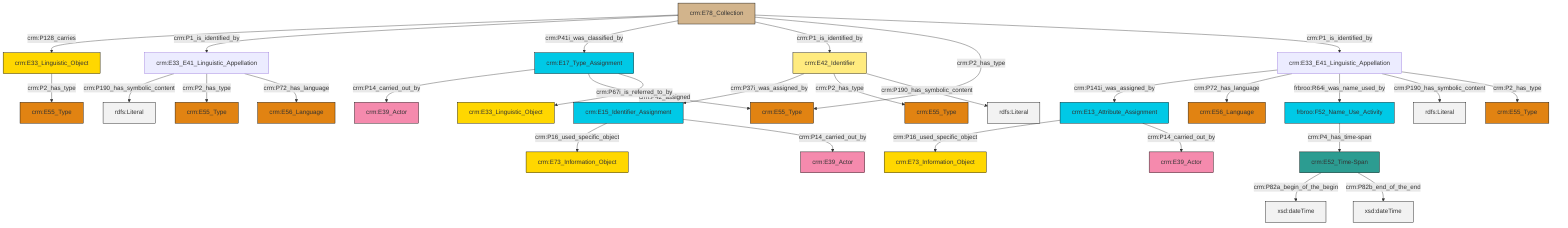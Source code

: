 graph TD
classDef Literal fill:#f2f2f2,stroke:#000000;
classDef CRM_Entity fill:#FFFFFF,stroke:#000000;
classDef Temporal_Entity fill:#00C9E6, stroke:#000000;
classDef Type fill:#E18312, stroke:#000000;
classDef Time-Span fill:#2C9C91, stroke:#000000;
classDef Appellation fill:#FFEB7F, stroke:#000000;
classDef Place fill:#008836, stroke:#000000;
classDef Persistent_Item fill:#B266B2, stroke:#000000;
classDef Conceptual_Object fill:#FFD700, stroke:#000000;
classDef Physical_Thing fill:#D2B48C, stroke:#000000;
classDef Actor fill:#f58aad, stroke:#000000;
classDef PC_Classes fill:#4ce600, stroke:#000000;
classDef Multi fill:#cccccc,stroke:#000000;

4["crm:E78_Collection"]:::Physical_Thing -->|crm:P128_carries| 5["crm:E33_Linguistic_Object"]:::Conceptual_Object
5["crm:E33_Linguistic_Object"]:::Conceptual_Object -->|crm:P2_has_type| 6["crm:E55_Type"]:::Type
7["crm:E33_E41_Linguistic_Appellation"]:::Default -->|crm:P141i_was_assigned_by| 2["crm:E13_Attribute_Assignment"]:::Temporal_Entity
4["crm:E78_Collection"]:::Physical_Thing -->|crm:P1_is_identified_by| 8["crm:E33_E41_Linguistic_Appellation"]:::Default
2["crm:E13_Attribute_Assignment"]:::Temporal_Entity -->|crm:P16_used_specific_object| 0["crm:E73_Information_Object"]:::Conceptual_Object
14["crm:E42_Identifier"]:::Appellation -->|crm:P37i_was_assigned_by| 15["crm:E15_Identifier_Assignment"]:::Temporal_Entity
16["crm:E17_Type_Assignment"]:::Temporal_Entity -->|crm:P14_carried_out_by| 12["crm:E39_Actor"]:::Actor
16["crm:E17_Type_Assignment"]:::Temporal_Entity -->|crm:P42_assigned| 17["crm:E55_Type"]:::Type
8["crm:E33_E41_Linguistic_Appellation"]:::Default -->|crm:P190_has_symbolic_content| 22[rdfs:Literal]:::Literal
4["crm:E78_Collection"]:::Physical_Thing -->|crm:P41i_was_classified_by| 16["crm:E17_Type_Assignment"]:::Temporal_Entity
15["crm:E15_Identifier_Assignment"]:::Temporal_Entity -->|crm:P16_used_specific_object| 25["crm:E73_Information_Object"]:::Conceptual_Object
8["crm:E33_E41_Linguistic_Appellation"]:::Default -->|crm:P2_has_type| 10["crm:E55_Type"]:::Type
4["crm:E78_Collection"]:::Physical_Thing -->|crm:P1_is_identified_by| 14["crm:E42_Identifier"]:::Appellation
4["crm:E78_Collection"]:::Physical_Thing -->|crm:P2_has_type| 17["crm:E55_Type"]:::Type
16["crm:E17_Type_Assignment"]:::Temporal_Entity -->|crm:P67i_is_referred_to_by| 29["crm:E33_Linguistic_Object"]:::Conceptual_Object
18["crm:E52_Time-Span"]:::Time-Span -->|crm:P82a_begin_of_the_begin| 32[xsd:dateTime]:::Literal
7["crm:E33_E41_Linguistic_Appellation"]:::Default -->|crm:P72_has_language| 23["crm:E56_Language"]:::Type
2["crm:E13_Attribute_Assignment"]:::Temporal_Entity -->|crm:P14_carried_out_by| 26["crm:E39_Actor"]:::Actor
7["crm:E33_E41_Linguistic_Appellation"]:::Default -->|frbroo:R64i_was_name_used_by| 36["frbroo:F52_Name_Use_Activity"]:::Temporal_Entity
14["crm:E42_Identifier"]:::Appellation -->|crm:P2_has_type| 37["crm:E55_Type"]:::Type
8["crm:E33_E41_Linguistic_Appellation"]:::Default -->|crm:P72_has_language| 20["crm:E56_Language"]:::Type
4["crm:E78_Collection"]:::Physical_Thing -->|crm:P1_is_identified_by| 7["crm:E33_E41_Linguistic_Appellation"]:::Default
7["crm:E33_E41_Linguistic_Appellation"]:::Default -->|crm:P190_has_symbolic_content| 39[rdfs:Literal]:::Literal
7["crm:E33_E41_Linguistic_Appellation"]:::Default -->|crm:P2_has_type| 40["crm:E55_Type"]:::Type
36["frbroo:F52_Name_Use_Activity"]:::Temporal_Entity -->|crm:P4_has_time-span| 18["crm:E52_Time-Span"]:::Time-Span
18["crm:E52_Time-Span"]:::Time-Span -->|crm:P82b_end_of_the_end| 47[xsd:dateTime]:::Literal
14["crm:E42_Identifier"]:::Appellation -->|crm:P190_has_symbolic_content| 50[rdfs:Literal]:::Literal
15["crm:E15_Identifier_Assignment"]:::Temporal_Entity -->|crm:P14_carried_out_by| 43["crm:E39_Actor"]:::Actor